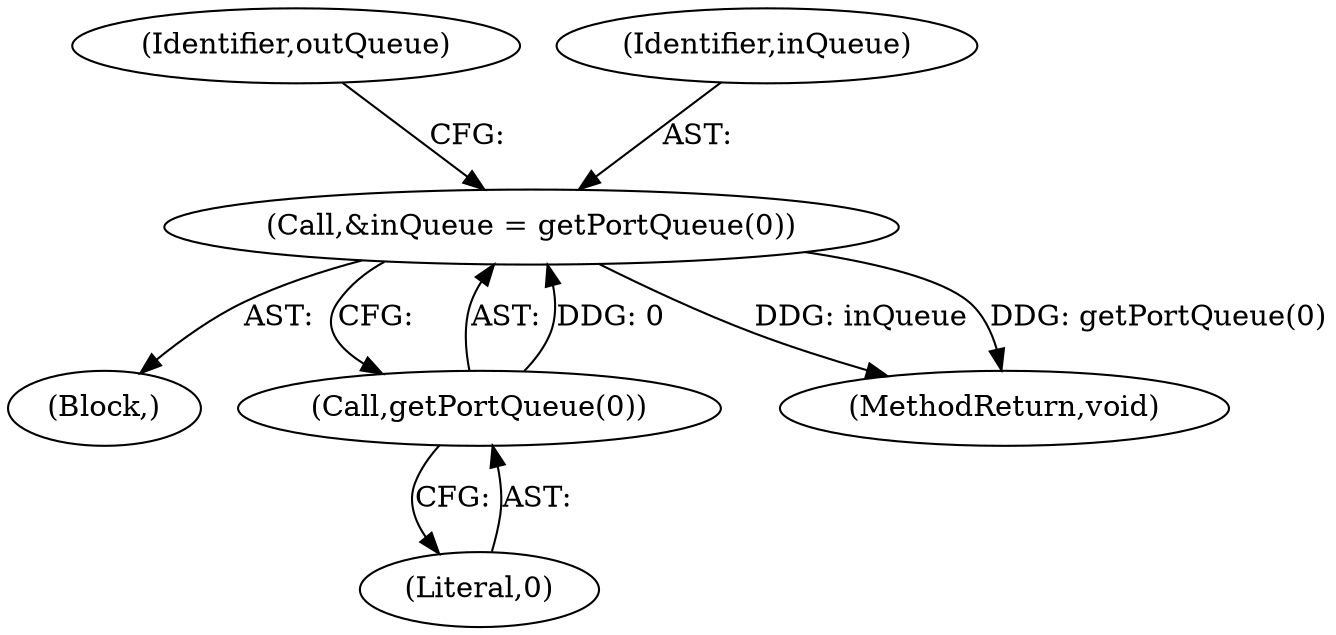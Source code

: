 digraph "0_Android_4e32001e4196f39ddd0b86686ae0231c8f5ed944_0@pointer" {
"1000104" [label="(Call,&inQueue = getPortQueue(0))"];
"1000106" [label="(Call,getPortQueue(0))"];
"1000104" [label="(Call,&inQueue = getPortQueue(0))"];
"1000102" [label="(Block,)"];
"1000110" [label="(Identifier,outQueue)"];
"1000106" [label="(Call,getPortQueue(0))"];
"1000105" [label="(Identifier,inQueue)"];
"1000630" [label="(MethodReturn,void)"];
"1000107" [label="(Literal,0)"];
"1000104" -> "1000102"  [label="AST: "];
"1000104" -> "1000106"  [label="CFG: "];
"1000105" -> "1000104"  [label="AST: "];
"1000106" -> "1000104"  [label="AST: "];
"1000110" -> "1000104"  [label="CFG: "];
"1000104" -> "1000630"  [label="DDG: inQueue"];
"1000104" -> "1000630"  [label="DDG: getPortQueue(0)"];
"1000106" -> "1000104"  [label="DDG: 0"];
"1000106" -> "1000107"  [label="CFG: "];
"1000107" -> "1000106"  [label="AST: "];
}
